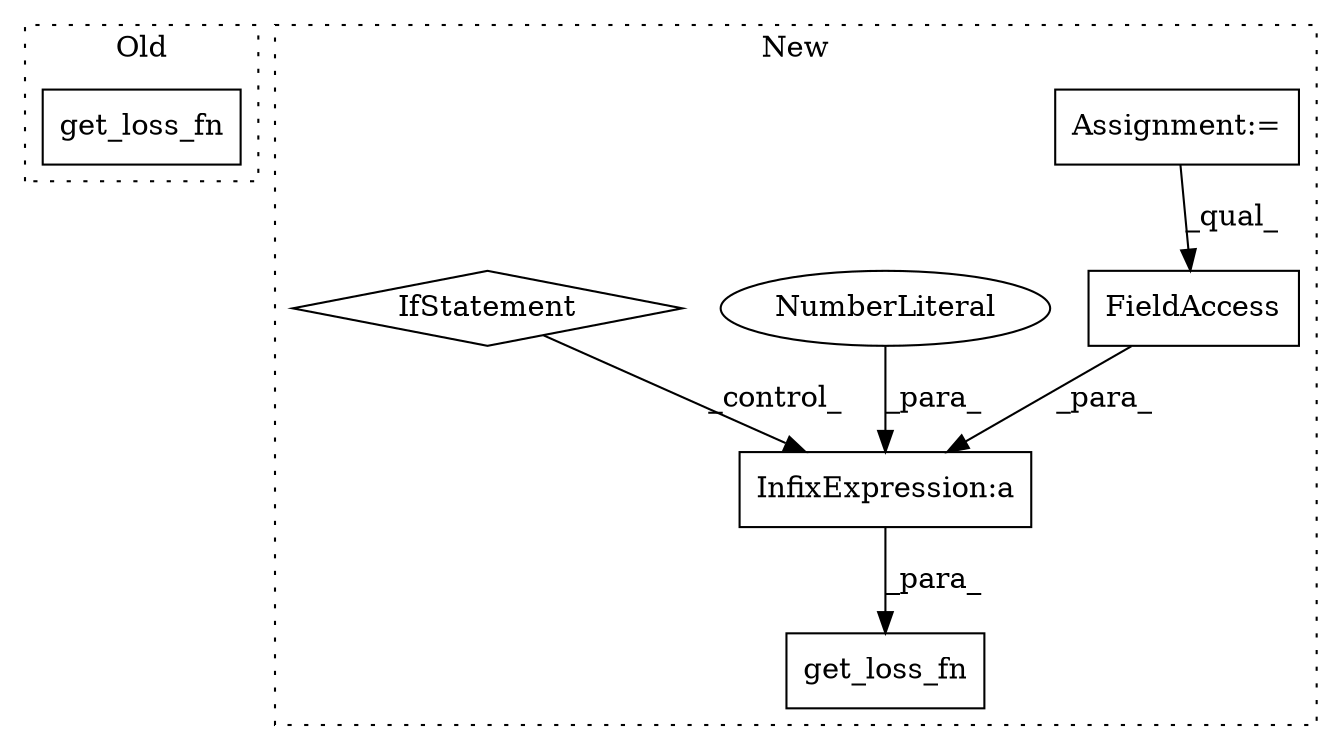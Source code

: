 digraph G {
subgraph cluster0 {
1 [label="get_loss_fn" a="32" s="4265" l="13" shape="box"];
label = "Old";
style="dotted";
}
subgraph cluster1 {
2 [label="get_loss_fn" a="32" s="4300,4374" l="12,1" shape="box"];
3 [label="Assignment:=" a="7" s="3488" l="8" shape="box"];
4 [label="InfixExpression:a" a="27" s="4335" l="3" shape="box"];
5 [label="NumberLiteral" a="34" s="4332" l="3" shape="ellipse"];
6 [label="FieldAccess" a="22" s="4338" l="29" shape="box"];
7 [label="IfStatement" a="25" s="4328" l="3" shape="diamond"];
label = "New";
style="dotted";
}
3 -> 6 [label="_qual_"];
4 -> 2 [label="_para_"];
5 -> 4 [label="_para_"];
6 -> 4 [label="_para_"];
7 -> 4 [label="_control_"];
}